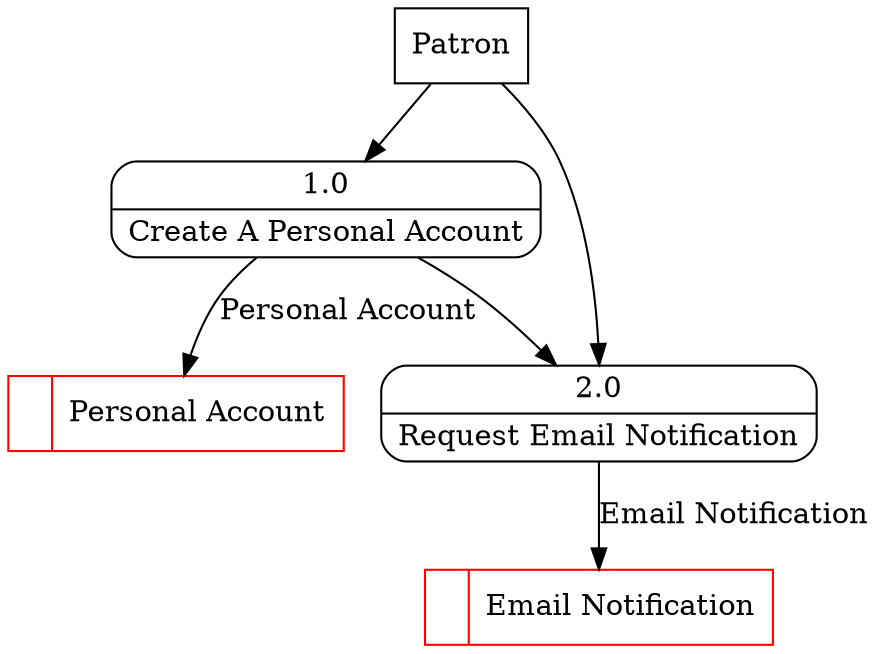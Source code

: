 digraph dfd2{ 
node[shape=record]
200 [label="<f0>  |<f1> Email Notification " color=red];
201 [label="<f0>  |<f1> Personal Account " color=red];
202 [label="Patron" shape=box];
203 [label="{<f0> 1.0|<f1> Create A Personal Account }" shape=Mrecord];
204 [label="{<f0> 2.0|<f1> Request Email Notification }" shape=Mrecord];
202 -> 203
202 -> 204
203 -> 204
203 -> 201 [label="Personal Account"]
204 -> 200 [label="Email Notification"]
}